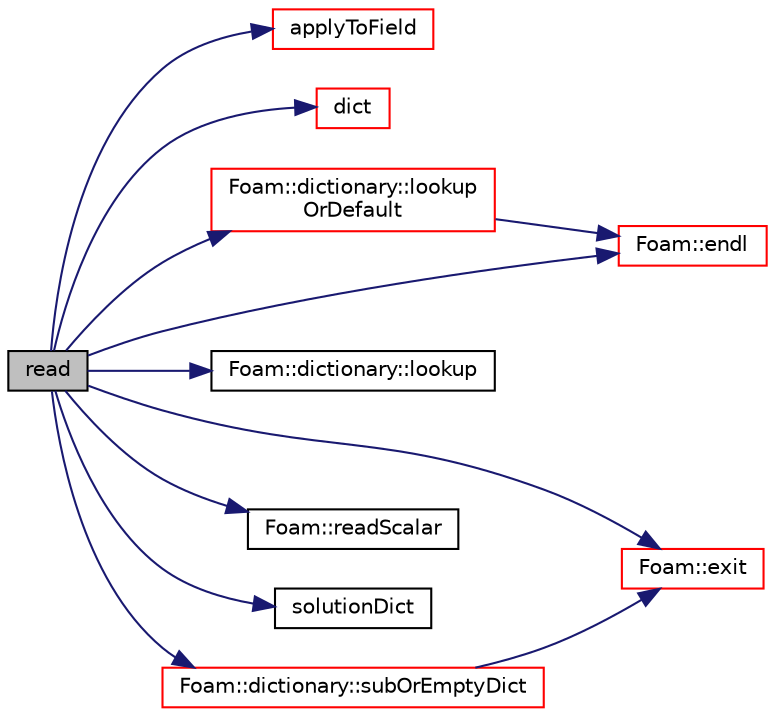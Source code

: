 digraph "read"
{
  bgcolor="transparent";
  edge [fontname="Helvetica",fontsize="10",labelfontname="Helvetica",labelfontsize="10"];
  node [fontname="Helvetica",fontsize="10",shape=record];
  rankdir="LR";
  Node1 [label="read",height=0.2,width=0.4,color="black", fillcolor="grey75", style="filled", fontcolor="black"];
  Node1 -> Node2 [color="midnightblue",fontsize="10",style="solid",fontname="Helvetica"];
  Node2 [label="applyToField",height=0.2,width=0.4,color="red",URL="$a02365.html#ae829a584733dcf476c56ab25b674ac0a",tooltip="Return index of field in residualControl_ if present. "];
  Node1 -> Node3 [color="midnightblue",fontsize="10",style="solid",fontname="Helvetica"];
  Node3 [label="dict",height=0.2,width=0.4,color="red",URL="$a02365.html#a193891e89d96c3d3699885e60fe0a609",tooltip="Return the solution dictionary. "];
  Node1 -> Node4 [color="midnightblue",fontsize="10",style="solid",fontname="Helvetica"];
  Node4 [label="Foam::endl",height=0.2,width=0.4,color="red",URL="$a10675.html#a2db8fe02a0d3909e9351bb4275b23ce4",tooltip="Add newline and flush stream. "];
  Node1 -> Node5 [color="midnightblue",fontsize="10",style="solid",fontname="Helvetica"];
  Node5 [label="Foam::exit",height=0.2,width=0.4,color="red",URL="$a10675.html#a06ca7250d8e89caf05243ec094843642"];
  Node1 -> Node6 [color="midnightblue",fontsize="10",style="solid",fontname="Helvetica"];
  Node6 [label="Foam::dictionary::lookup",height=0.2,width=0.4,color="black",URL="$a00518.html#a8baab402d653d6e789f67c57e23a5b59",tooltip="Find and return an entry data stream. "];
  Node1 -> Node7 [color="midnightblue",fontsize="10",style="solid",fontname="Helvetica"];
  Node7 [label="Foam::dictionary::lookup\lOrDefault",height=0.2,width=0.4,color="red",URL="$a00518.html#ab188313de67c2c7ad4a5e8151eefb49d",tooltip="Find and return a T,. "];
  Node7 -> Node4 [color="midnightblue",fontsize="10",style="solid",fontname="Helvetica"];
  Node1 -> Node8 [color="midnightblue",fontsize="10",style="solid",fontname="Helvetica"];
  Node8 [label="Foam::readScalar",height=0.2,width=0.4,color="black",URL="$a10675.html#a828d57f6d9b9806c086a3f840a147115",tooltip="Read whole of buf as a scalar. Return true if succesful. "];
  Node1 -> Node9 [color="midnightblue",fontsize="10",style="solid",fontname="Helvetica"];
  Node9 [label="solutionDict",height=0.2,width=0.4,color="black",URL="$a03192.html#a312cba87878b308cfc466e24467e845c"];
  Node1 -> Node10 [color="midnightblue",fontsize="10",style="solid",fontname="Helvetica"];
  Node10 [label="Foam::dictionary::subOrEmptyDict",height=0.2,width=0.4,color="red",URL="$a00518.html#a9162446f5a508ee28a210d2bc19d2d1a",tooltip="Find and return a sub-dictionary as a copy, or. "];
  Node10 -> Node5 [color="midnightblue",fontsize="10",style="solid",fontname="Helvetica"];
}
